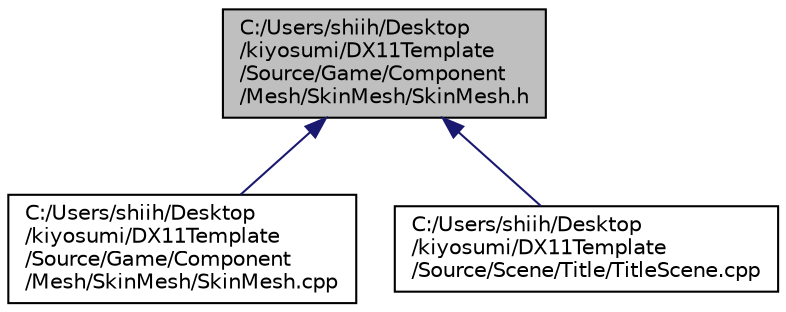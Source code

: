 digraph "C:/Users/shiih/Desktop/kiyosumi/DX11Template/Source/Game/Component/Mesh/SkinMesh/SkinMesh.h"
{
 // LATEX_PDF_SIZE
  edge [fontname="Helvetica",fontsize="10",labelfontname="Helvetica",labelfontsize="10"];
  node [fontname="Helvetica",fontsize="10",shape=record];
  Node1 [label="C:/Users/shiih/Desktop\l/kiyosumi/DX11Template\l/Source/Game/Component\l/Mesh/SkinMesh/SkinMesh.h",height=0.2,width=0.4,color="black", fillcolor="grey75", style="filled", fontcolor="black",tooltip="SkinMeshの描画(まだ完全ではない)"];
  Node1 -> Node2 [dir="back",color="midnightblue",fontsize="10",style="solid",fontname="Helvetica"];
  Node2 [label="C:/Users/shiih/Desktop\l/kiyosumi/DX11Template\l/Source/Game/Component\l/Mesh/SkinMesh/SkinMesh.cpp",height=0.2,width=0.4,color="black", fillcolor="white", style="filled",URL="$_skin_mesh_8cpp.html",tooltip="SkinMeshの描画(まだ完全ではない)"];
  Node1 -> Node3 [dir="back",color="midnightblue",fontsize="10",style="solid",fontname="Helvetica"];
  Node3 [label="C:/Users/shiih/Desktop\l/kiyosumi/DX11Template\l/Source/Scene/Title/TitleScene.cpp",height=0.2,width=0.4,color="black", fillcolor="white", style="filled",URL="$_title_scene_8cpp.html",tooltip="タイトルシーン"];
}
